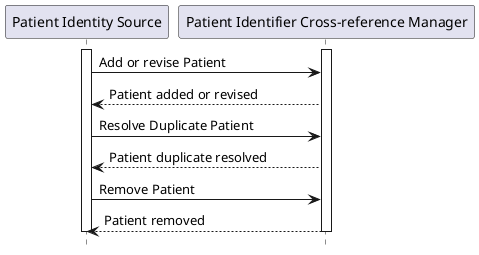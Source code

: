 @startuml
hide footbox
participant "Patient Identity Source" as PatientIdentitySource
participant "Patient Identifier Cross-reference Manager" as PatientIdentifierCrossReferenceManager
activate "PatientIdentitySource"
activate "PatientIdentifierCrossReferenceManager"
"PatientIdentitySource" -> "PatientIdentifierCrossReferenceManager" : Add or revise Patient
"PatientIdentifierCrossReferenceManager" --> "PatientIdentitySource" : Patient added or revised
"PatientIdentitySource" -> "PatientIdentifierCrossReferenceManager" : Resolve Duplicate Patient
"PatientIdentifierCrossReferenceManager" --> "PatientIdentitySource" : Patient duplicate resolved
"PatientIdentitySource" -> "PatientIdentifierCrossReferenceManager" : Remove Patient
"PatientIdentifierCrossReferenceManager" --> "PatientIdentitySource" : Patient removed
deactivate "PatientIdentitySource"
deactivate "PatientIdentifierCrossReferenceManager"
@enduml
